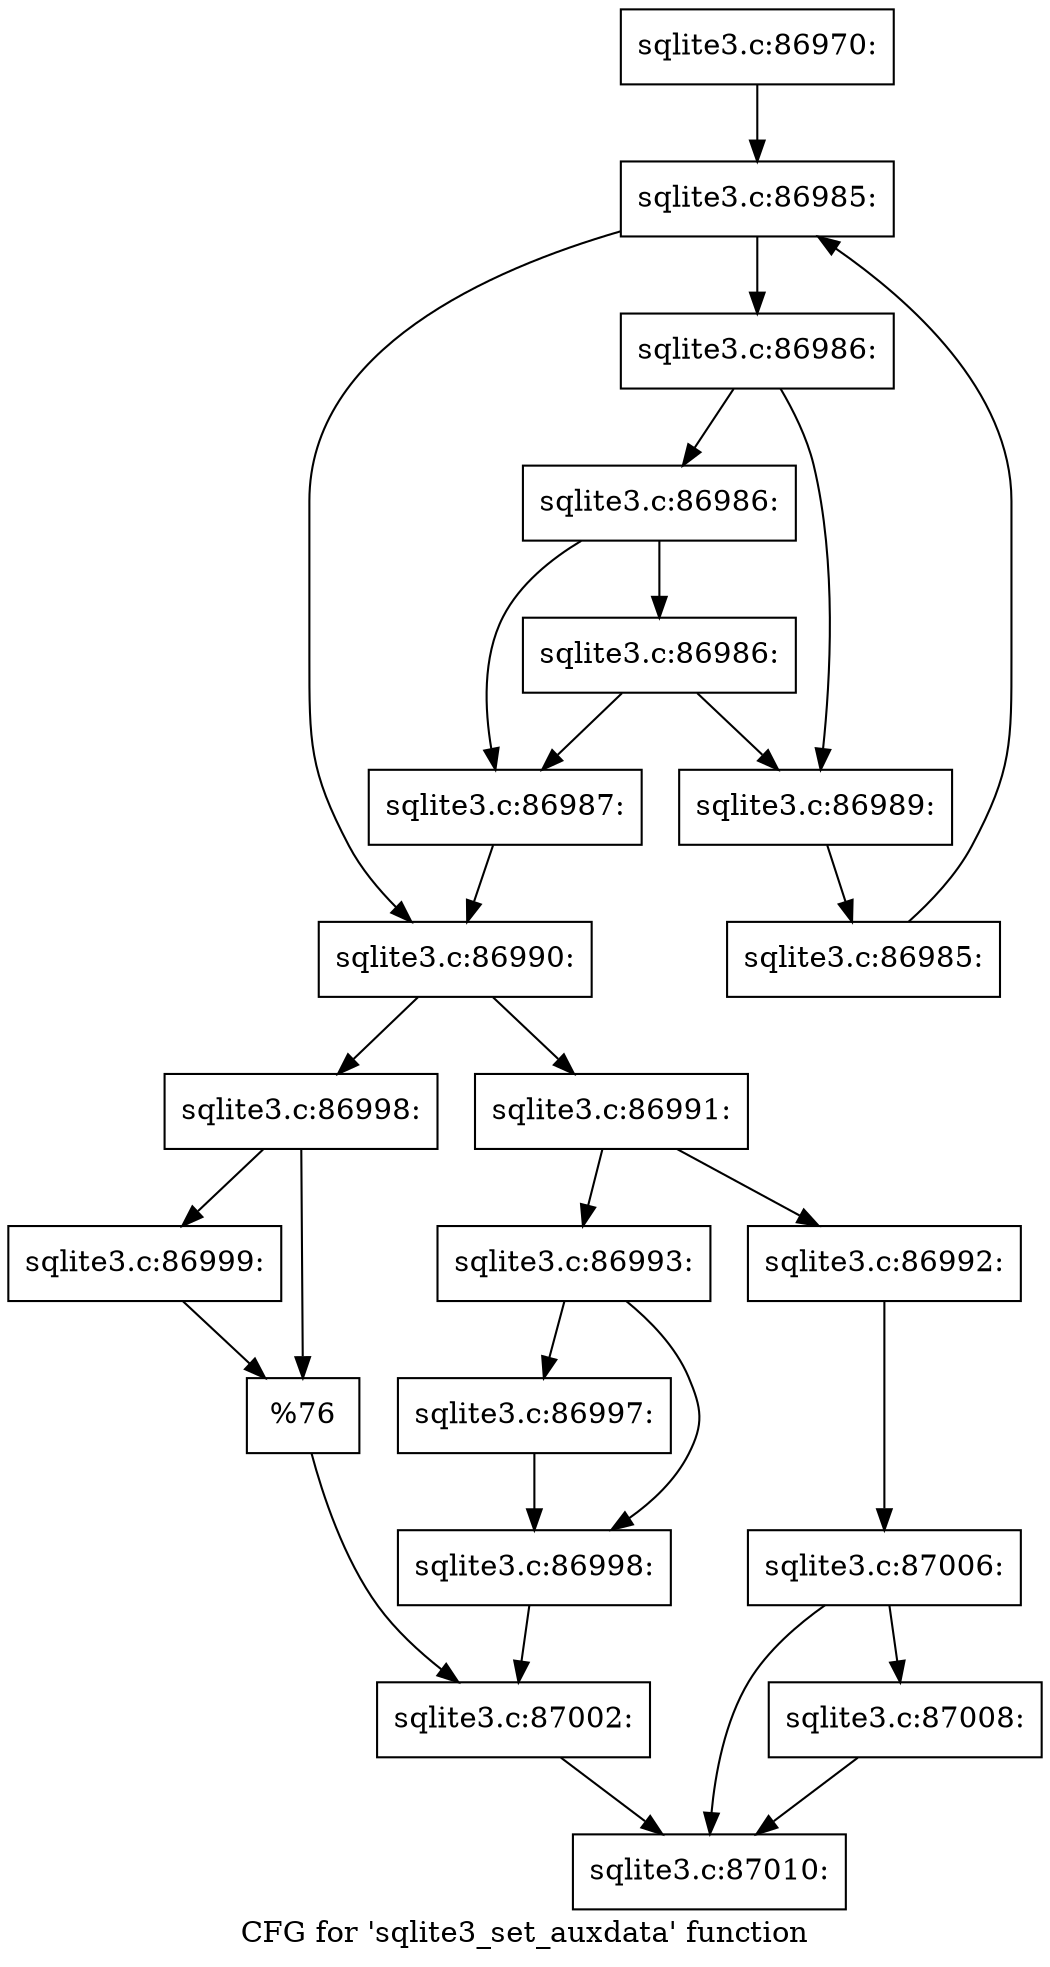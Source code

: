 digraph "CFG for 'sqlite3_set_auxdata' function" {
	label="CFG for 'sqlite3_set_auxdata' function";

	Node0x55c0f54a6ba0 [shape=record,label="{sqlite3.c:86970:}"];
	Node0x55c0f54a6ba0 -> Node0x55c0f52ec200;
	Node0x55c0f52ec200 [shape=record,label="{sqlite3.c:86985:}"];
	Node0x55c0f52ec200 -> Node0x55c0f52ec420;
	Node0x55c0f52ec200 -> Node0x55c0f52ebef0;
	Node0x55c0f52ec420 [shape=record,label="{sqlite3.c:86986:}"];
	Node0x55c0f52ec420 -> Node0x55c0f52ec800;
	Node0x55c0f52ec420 -> Node0x55c0f52ec7b0;
	Node0x55c0f52ec800 [shape=record,label="{sqlite3.c:86986:}"];
	Node0x55c0f52ec800 -> Node0x55c0f52ec760;
	Node0x55c0f52ec800 -> Node0x55c0f5cb73e0;
	Node0x55c0f5cb73e0 [shape=record,label="{sqlite3.c:86986:}"];
	Node0x55c0f5cb73e0 -> Node0x55c0f52ec760;
	Node0x55c0f5cb73e0 -> Node0x55c0f52ec7b0;
	Node0x55c0f52ec760 [shape=record,label="{sqlite3.c:86987:}"];
	Node0x55c0f52ec760 -> Node0x55c0f52ebef0;
	Node0x55c0f52ec7b0 [shape=record,label="{sqlite3.c:86989:}"];
	Node0x55c0f52ec7b0 -> Node0x55c0f52ec390;
	Node0x55c0f52ec390 [shape=record,label="{sqlite3.c:86985:}"];
	Node0x55c0f52ec390 -> Node0x55c0f52ec200;
	Node0x55c0f52ebef0 [shape=record,label="{sqlite3.c:86990:}"];
	Node0x55c0f52ebef0 -> Node0x55c0f5cb8330;
	Node0x55c0f52ebef0 -> Node0x55c0f5cb83d0;
	Node0x55c0f5cb8330 [shape=record,label="{sqlite3.c:86991:}"];
	Node0x55c0f5cb8330 -> Node0x55c0f5cb8ee0;
	Node0x55c0f5cb8330 -> Node0x55c0f536d490;
	Node0x55c0f536d490 [shape=record,label="{sqlite3.c:86992:}"];
	Node0x55c0f536d490 -> Node0x55c0f5cb8540;
	Node0x55c0f5cb8ee0 [shape=record,label="{sqlite3.c:86993:}"];
	Node0x55c0f5cb8ee0 -> Node0x55c0f5cba890;
	Node0x55c0f5cb8ee0 -> Node0x55c0f5cba8e0;
	Node0x55c0f5cba890 [shape=record,label="{sqlite3.c:86997:}"];
	Node0x55c0f5cba890 -> Node0x55c0f5cba8e0;
	Node0x55c0f5cba8e0 [shape=record,label="{sqlite3.c:86998:}"];
	Node0x55c0f5cba8e0 -> Node0x55c0f5cb8380;
	Node0x55c0f5cb83d0 [shape=record,label="{sqlite3.c:86998:}"];
	Node0x55c0f5cb83d0 -> Node0x55c0f5cbb190;
	Node0x55c0f5cb83d0 -> Node0x55c0f5cbb1e0;
	Node0x55c0f5cbb190 [shape=record,label="{sqlite3.c:86999:}"];
	Node0x55c0f5cbb190 -> Node0x55c0f5cbb1e0;
	Node0x55c0f5cbb1e0 [shape=record,label="{%76}"];
	Node0x55c0f5cbb1e0 -> Node0x55c0f5cb8380;
	Node0x55c0f5cb8380 [shape=record,label="{sqlite3.c:87002:}"];
	Node0x55c0f5cb8380 -> Node0x55c0f5cbc4d0;
	Node0x55c0f5cb8540 [shape=record,label="{sqlite3.c:87006:}"];
	Node0x55c0f5cb8540 -> Node0x55c0f5cbc480;
	Node0x55c0f5cb8540 -> Node0x55c0f5cbc4d0;
	Node0x55c0f5cbc480 [shape=record,label="{sqlite3.c:87008:}"];
	Node0x55c0f5cbc480 -> Node0x55c0f5cbc4d0;
	Node0x55c0f5cbc4d0 [shape=record,label="{sqlite3.c:87010:}"];
}
